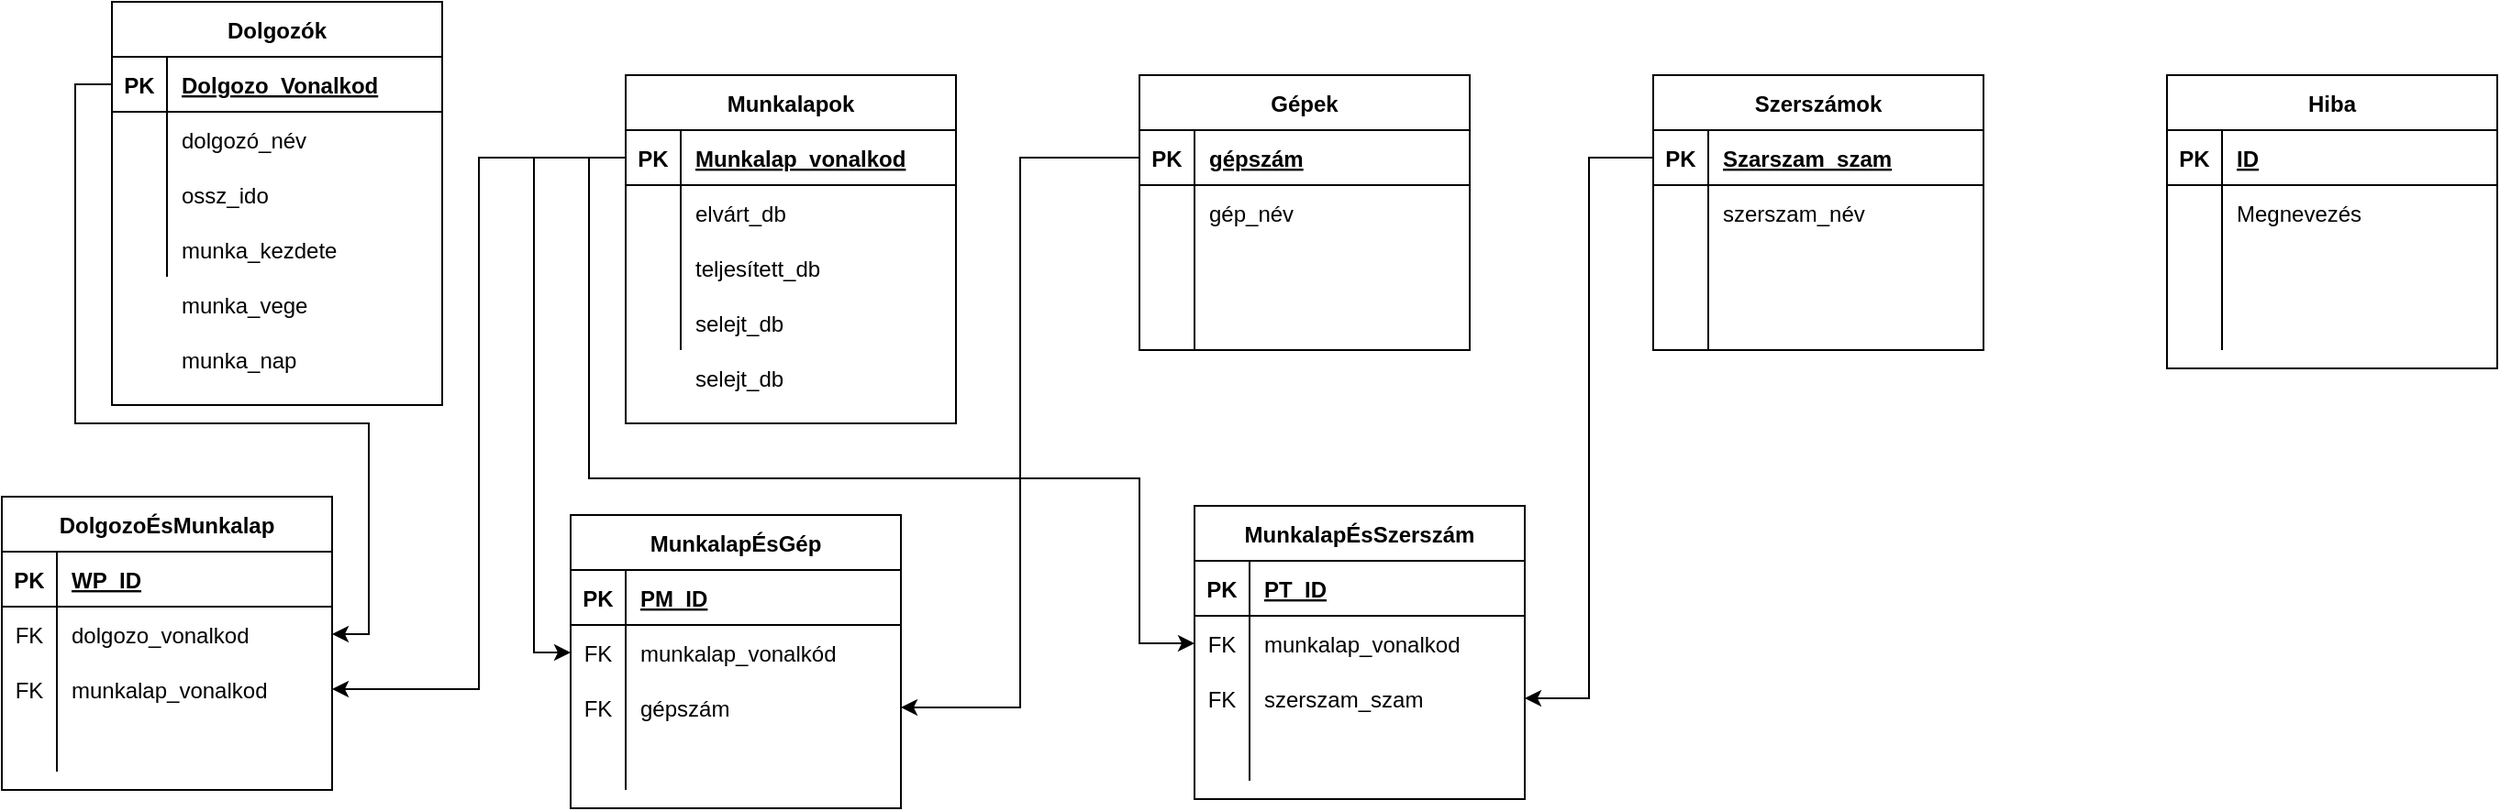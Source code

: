 <mxfile version="14.8.0" type="github">
  <diagram id="R2lEEEUBdFMjLlhIrx00" name="Page-1">
    <mxGraphModel dx="1183" dy="690" grid="1" gridSize="10" guides="1" tooltips="1" connect="1" arrows="1" fold="1" page="1" pageScale="1" pageWidth="1654" pageHeight="1169" math="0" shadow="0" extFonts="Permanent Marker^https://fonts.googleapis.com/css?family=Permanent+Marker">
      <root>
        <mxCell id="0" />
        <mxCell id="1" parent="0" />
        <mxCell id="kCzwuYUngdRFMsLV1kaC-1" value="Dolgozók" style="shape=table;startSize=30;container=1;collapsible=1;childLayout=tableLayout;fixedRows=1;rowLines=0;fontStyle=1;align=center;resizeLast=1;" vertex="1" parent="1">
          <mxGeometry x="80" y="20" width="180" height="220" as="geometry" />
        </mxCell>
        <mxCell id="kCzwuYUngdRFMsLV1kaC-2" value="" style="shape=partialRectangle;collapsible=0;dropTarget=0;pointerEvents=0;fillColor=none;top=0;left=0;bottom=1;right=0;points=[[0,0.5],[1,0.5]];portConstraint=eastwest;" vertex="1" parent="kCzwuYUngdRFMsLV1kaC-1">
          <mxGeometry y="30" width="180" height="30" as="geometry" />
        </mxCell>
        <mxCell id="kCzwuYUngdRFMsLV1kaC-3" value="PK" style="shape=partialRectangle;connectable=0;fillColor=none;top=0;left=0;bottom=0;right=0;fontStyle=1;overflow=hidden;" vertex="1" parent="kCzwuYUngdRFMsLV1kaC-2">
          <mxGeometry width="30" height="30" as="geometry" />
        </mxCell>
        <mxCell id="kCzwuYUngdRFMsLV1kaC-4" value="Dolgozo_Vonalkod" style="shape=partialRectangle;connectable=0;fillColor=none;top=0;left=0;bottom=0;right=0;align=left;spacingLeft=6;fontStyle=5;overflow=hidden;" vertex="1" parent="kCzwuYUngdRFMsLV1kaC-2">
          <mxGeometry x="30" width="150" height="30" as="geometry" />
        </mxCell>
        <mxCell id="kCzwuYUngdRFMsLV1kaC-5" value="" style="shape=partialRectangle;collapsible=0;dropTarget=0;pointerEvents=0;fillColor=none;top=0;left=0;bottom=0;right=0;points=[[0,0.5],[1,0.5]];portConstraint=eastwest;" vertex="1" parent="kCzwuYUngdRFMsLV1kaC-1">
          <mxGeometry y="60" width="180" height="30" as="geometry" />
        </mxCell>
        <mxCell id="kCzwuYUngdRFMsLV1kaC-6" value="" style="shape=partialRectangle;connectable=0;fillColor=none;top=0;left=0;bottom=0;right=0;editable=1;overflow=hidden;" vertex="1" parent="kCzwuYUngdRFMsLV1kaC-5">
          <mxGeometry width="30" height="30" as="geometry" />
        </mxCell>
        <mxCell id="kCzwuYUngdRFMsLV1kaC-7" value="dolgozó_név" style="shape=partialRectangle;connectable=0;fillColor=none;top=0;left=0;bottom=0;right=0;align=left;spacingLeft=6;overflow=hidden;" vertex="1" parent="kCzwuYUngdRFMsLV1kaC-5">
          <mxGeometry x="30" width="150" height="30" as="geometry" />
        </mxCell>
        <mxCell id="kCzwuYUngdRFMsLV1kaC-8" value="" style="shape=partialRectangle;collapsible=0;dropTarget=0;pointerEvents=0;fillColor=none;top=0;left=0;bottom=0;right=0;points=[[0,0.5],[1,0.5]];portConstraint=eastwest;" vertex="1" parent="kCzwuYUngdRFMsLV1kaC-1">
          <mxGeometry y="90" width="180" height="30" as="geometry" />
        </mxCell>
        <mxCell id="kCzwuYUngdRFMsLV1kaC-9" value="" style="shape=partialRectangle;connectable=0;fillColor=none;top=0;left=0;bottom=0;right=0;editable=1;overflow=hidden;" vertex="1" parent="kCzwuYUngdRFMsLV1kaC-8">
          <mxGeometry width="30" height="30" as="geometry" />
        </mxCell>
        <mxCell id="kCzwuYUngdRFMsLV1kaC-10" value="ossz_ido" style="shape=partialRectangle;connectable=0;fillColor=none;top=0;left=0;bottom=0;right=0;align=left;spacingLeft=6;overflow=hidden;" vertex="1" parent="kCzwuYUngdRFMsLV1kaC-8">
          <mxGeometry x="30" width="150" height="30" as="geometry" />
        </mxCell>
        <mxCell id="kCzwuYUngdRFMsLV1kaC-11" value="" style="shape=partialRectangle;collapsible=0;dropTarget=0;pointerEvents=0;fillColor=none;top=0;left=0;bottom=0;right=0;points=[[0,0.5],[1,0.5]];portConstraint=eastwest;" vertex="1" parent="kCzwuYUngdRFMsLV1kaC-1">
          <mxGeometry y="120" width="180" height="30" as="geometry" />
        </mxCell>
        <mxCell id="kCzwuYUngdRFMsLV1kaC-12" value="" style="shape=partialRectangle;connectable=0;fillColor=none;top=0;left=0;bottom=0;right=0;editable=1;overflow=hidden;" vertex="1" parent="kCzwuYUngdRFMsLV1kaC-11">
          <mxGeometry width="30" height="30" as="geometry" />
        </mxCell>
        <mxCell id="kCzwuYUngdRFMsLV1kaC-13" value="munka_kezdete" style="shape=partialRectangle;connectable=0;fillColor=none;top=0;left=0;bottom=0;right=0;align=left;spacingLeft=6;overflow=hidden;" vertex="1" parent="kCzwuYUngdRFMsLV1kaC-11">
          <mxGeometry x="30" width="150" height="30" as="geometry" />
        </mxCell>
        <mxCell id="kCzwuYUngdRFMsLV1kaC-14" value="Munkalapok" style="shape=table;startSize=30;container=1;collapsible=1;childLayout=tableLayout;fixedRows=1;rowLines=0;fontStyle=1;align=center;resizeLast=1;" vertex="1" parent="1">
          <mxGeometry x="360" y="60" width="180" height="190" as="geometry" />
        </mxCell>
        <mxCell id="kCzwuYUngdRFMsLV1kaC-15" value="" style="shape=partialRectangle;collapsible=0;dropTarget=0;pointerEvents=0;fillColor=none;top=0;left=0;bottom=1;right=0;points=[[0,0.5],[1,0.5]];portConstraint=eastwest;" vertex="1" parent="kCzwuYUngdRFMsLV1kaC-14">
          <mxGeometry y="30" width="180" height="30" as="geometry" />
        </mxCell>
        <mxCell id="kCzwuYUngdRFMsLV1kaC-16" value="PK" style="shape=partialRectangle;connectable=0;fillColor=none;top=0;left=0;bottom=0;right=0;fontStyle=1;overflow=hidden;" vertex="1" parent="kCzwuYUngdRFMsLV1kaC-15">
          <mxGeometry width="30" height="30" as="geometry" />
        </mxCell>
        <mxCell id="kCzwuYUngdRFMsLV1kaC-17" value="Munkalap_vonalkod" style="shape=partialRectangle;connectable=0;fillColor=none;top=0;left=0;bottom=0;right=0;align=left;spacingLeft=6;fontStyle=5;overflow=hidden;" vertex="1" parent="kCzwuYUngdRFMsLV1kaC-15">
          <mxGeometry x="30" width="150" height="30" as="geometry" />
        </mxCell>
        <mxCell id="kCzwuYUngdRFMsLV1kaC-18" value="" style="shape=partialRectangle;collapsible=0;dropTarget=0;pointerEvents=0;fillColor=none;top=0;left=0;bottom=0;right=0;points=[[0,0.5],[1,0.5]];portConstraint=eastwest;" vertex="1" parent="kCzwuYUngdRFMsLV1kaC-14">
          <mxGeometry y="60" width="180" height="30" as="geometry" />
        </mxCell>
        <mxCell id="kCzwuYUngdRFMsLV1kaC-19" value="" style="shape=partialRectangle;connectable=0;fillColor=none;top=0;left=0;bottom=0;right=0;editable=1;overflow=hidden;" vertex="1" parent="kCzwuYUngdRFMsLV1kaC-18">
          <mxGeometry width="30" height="30" as="geometry" />
        </mxCell>
        <mxCell id="kCzwuYUngdRFMsLV1kaC-20" value="elvárt_db" style="shape=partialRectangle;connectable=0;fillColor=none;top=0;left=0;bottom=0;right=0;align=left;spacingLeft=6;overflow=hidden;" vertex="1" parent="kCzwuYUngdRFMsLV1kaC-18">
          <mxGeometry x="30" width="150" height="30" as="geometry" />
        </mxCell>
        <mxCell id="kCzwuYUngdRFMsLV1kaC-21" value="" style="shape=partialRectangle;collapsible=0;dropTarget=0;pointerEvents=0;fillColor=none;top=0;left=0;bottom=0;right=0;points=[[0,0.5],[1,0.5]];portConstraint=eastwest;" vertex="1" parent="kCzwuYUngdRFMsLV1kaC-14">
          <mxGeometry y="90" width="180" height="30" as="geometry" />
        </mxCell>
        <mxCell id="kCzwuYUngdRFMsLV1kaC-22" value="" style="shape=partialRectangle;connectable=0;fillColor=none;top=0;left=0;bottom=0;right=0;editable=1;overflow=hidden;" vertex="1" parent="kCzwuYUngdRFMsLV1kaC-21">
          <mxGeometry width="30" height="30" as="geometry" />
        </mxCell>
        <mxCell id="kCzwuYUngdRFMsLV1kaC-23" value="teljesített_db" style="shape=partialRectangle;connectable=0;fillColor=none;top=0;left=0;bottom=0;right=0;align=left;spacingLeft=6;overflow=hidden;" vertex="1" parent="kCzwuYUngdRFMsLV1kaC-21">
          <mxGeometry x="30" width="150" height="30" as="geometry" />
        </mxCell>
        <mxCell id="kCzwuYUngdRFMsLV1kaC-24" value="" style="shape=partialRectangle;collapsible=0;dropTarget=0;pointerEvents=0;fillColor=none;top=0;left=0;bottom=0;right=0;points=[[0,0.5],[1,0.5]];portConstraint=eastwest;" vertex="1" parent="kCzwuYUngdRFMsLV1kaC-14">
          <mxGeometry y="120" width="180" height="30" as="geometry" />
        </mxCell>
        <mxCell id="kCzwuYUngdRFMsLV1kaC-25" value="" style="shape=partialRectangle;connectable=0;fillColor=none;top=0;left=0;bottom=0;right=0;editable=1;overflow=hidden;" vertex="1" parent="kCzwuYUngdRFMsLV1kaC-24">
          <mxGeometry width="30" height="30" as="geometry" />
        </mxCell>
        <mxCell id="kCzwuYUngdRFMsLV1kaC-26" value="selejt_db" style="shape=partialRectangle;connectable=0;fillColor=none;top=0;left=0;bottom=0;right=0;align=left;spacingLeft=6;overflow=hidden;" vertex="1" parent="kCzwuYUngdRFMsLV1kaC-24">
          <mxGeometry x="30" width="150" height="30" as="geometry" />
        </mxCell>
        <mxCell id="kCzwuYUngdRFMsLV1kaC-27" value="Szerszámok" style="shape=table;startSize=30;container=1;collapsible=1;childLayout=tableLayout;fixedRows=1;rowLines=0;fontStyle=1;align=center;resizeLast=1;" vertex="1" parent="1">
          <mxGeometry x="920" y="60" width="180" height="150" as="geometry" />
        </mxCell>
        <mxCell id="kCzwuYUngdRFMsLV1kaC-28" value="" style="shape=partialRectangle;collapsible=0;dropTarget=0;pointerEvents=0;fillColor=none;top=0;left=0;bottom=1;right=0;points=[[0,0.5],[1,0.5]];portConstraint=eastwest;" vertex="1" parent="kCzwuYUngdRFMsLV1kaC-27">
          <mxGeometry y="30" width="180" height="30" as="geometry" />
        </mxCell>
        <mxCell id="kCzwuYUngdRFMsLV1kaC-29" value="PK" style="shape=partialRectangle;connectable=0;fillColor=none;top=0;left=0;bottom=0;right=0;fontStyle=1;overflow=hidden;" vertex="1" parent="kCzwuYUngdRFMsLV1kaC-28">
          <mxGeometry width="30" height="30" as="geometry" />
        </mxCell>
        <mxCell id="kCzwuYUngdRFMsLV1kaC-30" value="Szarszam_szam" style="shape=partialRectangle;connectable=0;fillColor=none;top=0;left=0;bottom=0;right=0;align=left;spacingLeft=6;fontStyle=5;overflow=hidden;" vertex="1" parent="kCzwuYUngdRFMsLV1kaC-28">
          <mxGeometry x="30" width="150" height="30" as="geometry" />
        </mxCell>
        <mxCell id="kCzwuYUngdRFMsLV1kaC-31" value="" style="shape=partialRectangle;collapsible=0;dropTarget=0;pointerEvents=0;fillColor=none;top=0;left=0;bottom=0;right=0;points=[[0,0.5],[1,0.5]];portConstraint=eastwest;" vertex="1" parent="kCzwuYUngdRFMsLV1kaC-27">
          <mxGeometry y="60" width="180" height="30" as="geometry" />
        </mxCell>
        <mxCell id="kCzwuYUngdRFMsLV1kaC-32" value="" style="shape=partialRectangle;connectable=0;fillColor=none;top=0;left=0;bottom=0;right=0;editable=1;overflow=hidden;" vertex="1" parent="kCzwuYUngdRFMsLV1kaC-31">
          <mxGeometry width="30" height="30" as="geometry" />
        </mxCell>
        <mxCell id="kCzwuYUngdRFMsLV1kaC-33" value="szerszam_név" style="shape=partialRectangle;connectable=0;fillColor=none;top=0;left=0;bottom=0;right=0;align=left;spacingLeft=6;overflow=hidden;" vertex="1" parent="kCzwuYUngdRFMsLV1kaC-31">
          <mxGeometry x="30" width="150" height="30" as="geometry" />
        </mxCell>
        <mxCell id="kCzwuYUngdRFMsLV1kaC-34" value="" style="shape=partialRectangle;collapsible=0;dropTarget=0;pointerEvents=0;fillColor=none;top=0;left=0;bottom=0;right=0;points=[[0,0.5],[1,0.5]];portConstraint=eastwest;" vertex="1" parent="kCzwuYUngdRFMsLV1kaC-27">
          <mxGeometry y="90" width="180" height="30" as="geometry" />
        </mxCell>
        <mxCell id="kCzwuYUngdRFMsLV1kaC-35" value="" style="shape=partialRectangle;connectable=0;fillColor=none;top=0;left=0;bottom=0;right=0;editable=1;overflow=hidden;" vertex="1" parent="kCzwuYUngdRFMsLV1kaC-34">
          <mxGeometry width="30" height="30" as="geometry" />
        </mxCell>
        <mxCell id="kCzwuYUngdRFMsLV1kaC-36" value="" style="shape=partialRectangle;connectable=0;fillColor=none;top=0;left=0;bottom=0;right=0;align=left;spacingLeft=6;overflow=hidden;" vertex="1" parent="kCzwuYUngdRFMsLV1kaC-34">
          <mxGeometry x="30" width="150" height="30" as="geometry" />
        </mxCell>
        <mxCell id="kCzwuYUngdRFMsLV1kaC-37" value="" style="shape=partialRectangle;collapsible=0;dropTarget=0;pointerEvents=0;fillColor=none;top=0;left=0;bottom=0;right=0;points=[[0,0.5],[1,0.5]];portConstraint=eastwest;" vertex="1" parent="kCzwuYUngdRFMsLV1kaC-27">
          <mxGeometry y="120" width="180" height="30" as="geometry" />
        </mxCell>
        <mxCell id="kCzwuYUngdRFMsLV1kaC-38" value="" style="shape=partialRectangle;connectable=0;fillColor=none;top=0;left=0;bottom=0;right=0;editable=1;overflow=hidden;" vertex="1" parent="kCzwuYUngdRFMsLV1kaC-37">
          <mxGeometry width="30" height="30" as="geometry" />
        </mxCell>
        <mxCell id="kCzwuYUngdRFMsLV1kaC-39" value="" style="shape=partialRectangle;connectable=0;fillColor=none;top=0;left=0;bottom=0;right=0;align=left;spacingLeft=6;overflow=hidden;" vertex="1" parent="kCzwuYUngdRFMsLV1kaC-37">
          <mxGeometry x="30" width="150" height="30" as="geometry" />
        </mxCell>
        <mxCell id="kCzwuYUngdRFMsLV1kaC-40" value="selejt_db" style="shape=partialRectangle;connectable=0;fillColor=none;top=0;left=0;bottom=0;right=0;align=left;spacingLeft=6;overflow=hidden;" vertex="1" parent="1">
          <mxGeometry x="390" y="210" width="150" height="30" as="geometry" />
        </mxCell>
        <mxCell id="kCzwuYUngdRFMsLV1kaC-41" value="" style="shape=partialRectangle;connectable=0;fillColor=none;top=0;left=0;bottom=0;right=0;editable=1;overflow=hidden;" vertex="1" parent="1">
          <mxGeometry x="360" y="210" width="30" height="30" as="geometry" />
        </mxCell>
        <mxCell id="kCzwuYUngdRFMsLV1kaC-42" value="Gépek" style="shape=table;startSize=30;container=1;collapsible=1;childLayout=tableLayout;fixedRows=1;rowLines=0;fontStyle=1;align=center;resizeLast=1;" vertex="1" parent="1">
          <mxGeometry x="640" y="60" width="180" height="150" as="geometry" />
        </mxCell>
        <mxCell id="kCzwuYUngdRFMsLV1kaC-43" value="" style="shape=partialRectangle;collapsible=0;dropTarget=0;pointerEvents=0;fillColor=none;top=0;left=0;bottom=1;right=0;points=[[0,0.5],[1,0.5]];portConstraint=eastwest;" vertex="1" parent="kCzwuYUngdRFMsLV1kaC-42">
          <mxGeometry y="30" width="180" height="30" as="geometry" />
        </mxCell>
        <mxCell id="kCzwuYUngdRFMsLV1kaC-44" value="PK" style="shape=partialRectangle;connectable=0;fillColor=none;top=0;left=0;bottom=0;right=0;fontStyle=1;overflow=hidden;" vertex="1" parent="kCzwuYUngdRFMsLV1kaC-43">
          <mxGeometry width="30" height="30" as="geometry" />
        </mxCell>
        <mxCell id="kCzwuYUngdRFMsLV1kaC-45" value="gépszám" style="shape=partialRectangle;connectable=0;fillColor=none;top=0;left=0;bottom=0;right=0;align=left;spacingLeft=6;fontStyle=5;overflow=hidden;" vertex="1" parent="kCzwuYUngdRFMsLV1kaC-43">
          <mxGeometry x="30" width="150" height="30" as="geometry" />
        </mxCell>
        <mxCell id="kCzwuYUngdRFMsLV1kaC-46" value="" style="shape=partialRectangle;collapsible=0;dropTarget=0;pointerEvents=0;fillColor=none;top=0;left=0;bottom=0;right=0;points=[[0,0.5],[1,0.5]];portConstraint=eastwest;" vertex="1" parent="kCzwuYUngdRFMsLV1kaC-42">
          <mxGeometry y="60" width="180" height="30" as="geometry" />
        </mxCell>
        <mxCell id="kCzwuYUngdRFMsLV1kaC-47" value="" style="shape=partialRectangle;connectable=0;fillColor=none;top=0;left=0;bottom=0;right=0;editable=1;overflow=hidden;" vertex="1" parent="kCzwuYUngdRFMsLV1kaC-46">
          <mxGeometry width="30" height="30" as="geometry" />
        </mxCell>
        <mxCell id="kCzwuYUngdRFMsLV1kaC-48" value="gép_név" style="shape=partialRectangle;connectable=0;fillColor=none;top=0;left=0;bottom=0;right=0;align=left;spacingLeft=6;overflow=hidden;" vertex="1" parent="kCzwuYUngdRFMsLV1kaC-46">
          <mxGeometry x="30" width="150" height="30" as="geometry" />
        </mxCell>
        <mxCell id="kCzwuYUngdRFMsLV1kaC-49" value="" style="shape=partialRectangle;collapsible=0;dropTarget=0;pointerEvents=0;fillColor=none;top=0;left=0;bottom=0;right=0;points=[[0,0.5],[1,0.5]];portConstraint=eastwest;" vertex="1" parent="kCzwuYUngdRFMsLV1kaC-42">
          <mxGeometry y="90" width="180" height="30" as="geometry" />
        </mxCell>
        <mxCell id="kCzwuYUngdRFMsLV1kaC-50" value="" style="shape=partialRectangle;connectable=0;fillColor=none;top=0;left=0;bottom=0;right=0;editable=1;overflow=hidden;" vertex="1" parent="kCzwuYUngdRFMsLV1kaC-49">
          <mxGeometry width="30" height="30" as="geometry" />
        </mxCell>
        <mxCell id="kCzwuYUngdRFMsLV1kaC-51" value="" style="shape=partialRectangle;connectable=0;fillColor=none;top=0;left=0;bottom=0;right=0;align=left;spacingLeft=6;overflow=hidden;" vertex="1" parent="kCzwuYUngdRFMsLV1kaC-49">
          <mxGeometry x="30" width="150" height="30" as="geometry" />
        </mxCell>
        <mxCell id="kCzwuYUngdRFMsLV1kaC-52" value="" style="shape=partialRectangle;collapsible=0;dropTarget=0;pointerEvents=0;fillColor=none;top=0;left=0;bottom=0;right=0;points=[[0,0.5],[1,0.5]];portConstraint=eastwest;" vertex="1" parent="kCzwuYUngdRFMsLV1kaC-42">
          <mxGeometry y="120" width="180" height="30" as="geometry" />
        </mxCell>
        <mxCell id="kCzwuYUngdRFMsLV1kaC-53" value="" style="shape=partialRectangle;connectable=0;fillColor=none;top=0;left=0;bottom=0;right=0;editable=1;overflow=hidden;" vertex="1" parent="kCzwuYUngdRFMsLV1kaC-52">
          <mxGeometry width="30" height="30" as="geometry" />
        </mxCell>
        <mxCell id="kCzwuYUngdRFMsLV1kaC-54" value="" style="shape=partialRectangle;connectable=0;fillColor=none;top=0;left=0;bottom=0;right=0;align=left;spacingLeft=6;overflow=hidden;" vertex="1" parent="kCzwuYUngdRFMsLV1kaC-52">
          <mxGeometry x="30" width="150" height="30" as="geometry" />
        </mxCell>
        <mxCell id="kCzwuYUngdRFMsLV1kaC-55" value="Hiba" style="shape=table;startSize=30;container=1;collapsible=1;childLayout=tableLayout;fixedRows=1;rowLines=0;fontStyle=1;align=center;resizeLast=1;" vertex="1" parent="1">
          <mxGeometry x="1200" y="60" width="180" height="160" as="geometry" />
        </mxCell>
        <mxCell id="kCzwuYUngdRFMsLV1kaC-56" value="" style="shape=partialRectangle;collapsible=0;dropTarget=0;pointerEvents=0;fillColor=none;top=0;left=0;bottom=1;right=0;points=[[0,0.5],[1,0.5]];portConstraint=eastwest;" vertex="1" parent="kCzwuYUngdRFMsLV1kaC-55">
          <mxGeometry y="30" width="180" height="30" as="geometry" />
        </mxCell>
        <mxCell id="kCzwuYUngdRFMsLV1kaC-57" value="PK" style="shape=partialRectangle;connectable=0;fillColor=none;top=0;left=0;bottom=0;right=0;fontStyle=1;overflow=hidden;" vertex="1" parent="kCzwuYUngdRFMsLV1kaC-56">
          <mxGeometry width="30" height="30" as="geometry" />
        </mxCell>
        <mxCell id="kCzwuYUngdRFMsLV1kaC-58" value="ID" style="shape=partialRectangle;connectable=0;fillColor=none;top=0;left=0;bottom=0;right=0;align=left;spacingLeft=6;fontStyle=5;overflow=hidden;" vertex="1" parent="kCzwuYUngdRFMsLV1kaC-56">
          <mxGeometry x="30" width="150" height="30" as="geometry" />
        </mxCell>
        <mxCell id="kCzwuYUngdRFMsLV1kaC-59" value="" style="shape=partialRectangle;collapsible=0;dropTarget=0;pointerEvents=0;fillColor=none;top=0;left=0;bottom=0;right=0;points=[[0,0.5],[1,0.5]];portConstraint=eastwest;" vertex="1" parent="kCzwuYUngdRFMsLV1kaC-55">
          <mxGeometry y="60" width="180" height="30" as="geometry" />
        </mxCell>
        <mxCell id="kCzwuYUngdRFMsLV1kaC-60" value="" style="shape=partialRectangle;connectable=0;fillColor=none;top=0;left=0;bottom=0;right=0;editable=1;overflow=hidden;" vertex="1" parent="kCzwuYUngdRFMsLV1kaC-59">
          <mxGeometry width="30" height="30" as="geometry" />
        </mxCell>
        <mxCell id="kCzwuYUngdRFMsLV1kaC-61" value="Megnevezés" style="shape=partialRectangle;connectable=0;fillColor=none;top=0;left=0;bottom=0;right=0;align=left;spacingLeft=6;overflow=hidden;" vertex="1" parent="kCzwuYUngdRFMsLV1kaC-59">
          <mxGeometry x="30" width="150" height="30" as="geometry" />
        </mxCell>
        <mxCell id="kCzwuYUngdRFMsLV1kaC-62" value="" style="shape=partialRectangle;collapsible=0;dropTarget=0;pointerEvents=0;fillColor=none;top=0;left=0;bottom=0;right=0;points=[[0,0.5],[1,0.5]];portConstraint=eastwest;" vertex="1" parent="kCzwuYUngdRFMsLV1kaC-55">
          <mxGeometry y="90" width="180" height="30" as="geometry" />
        </mxCell>
        <mxCell id="kCzwuYUngdRFMsLV1kaC-63" value="" style="shape=partialRectangle;connectable=0;fillColor=none;top=0;left=0;bottom=0;right=0;editable=1;overflow=hidden;" vertex="1" parent="kCzwuYUngdRFMsLV1kaC-62">
          <mxGeometry width="30" height="30" as="geometry" />
        </mxCell>
        <mxCell id="kCzwuYUngdRFMsLV1kaC-64" value="" style="shape=partialRectangle;connectable=0;fillColor=none;top=0;left=0;bottom=0;right=0;align=left;spacingLeft=6;overflow=hidden;" vertex="1" parent="kCzwuYUngdRFMsLV1kaC-62">
          <mxGeometry x="30" width="150" height="30" as="geometry" />
        </mxCell>
        <mxCell id="kCzwuYUngdRFMsLV1kaC-65" value="" style="shape=partialRectangle;collapsible=0;dropTarget=0;pointerEvents=0;fillColor=none;top=0;left=0;bottom=0;right=0;points=[[0,0.5],[1,0.5]];portConstraint=eastwest;" vertex="1" parent="kCzwuYUngdRFMsLV1kaC-55">
          <mxGeometry y="120" width="180" height="30" as="geometry" />
        </mxCell>
        <mxCell id="kCzwuYUngdRFMsLV1kaC-66" value="" style="shape=partialRectangle;connectable=0;fillColor=none;top=0;left=0;bottom=0;right=0;editable=1;overflow=hidden;" vertex="1" parent="kCzwuYUngdRFMsLV1kaC-65">
          <mxGeometry width="30" height="30" as="geometry" />
        </mxCell>
        <mxCell id="kCzwuYUngdRFMsLV1kaC-67" value="" style="shape=partialRectangle;connectable=0;fillColor=none;top=0;left=0;bottom=0;right=0;align=left;spacingLeft=6;overflow=hidden;" vertex="1" parent="kCzwuYUngdRFMsLV1kaC-65">
          <mxGeometry x="30" width="150" height="30" as="geometry" />
        </mxCell>
        <mxCell id="kCzwuYUngdRFMsLV1kaC-68" value="DolgozoÉsMunkalap" style="shape=table;startSize=30;container=1;collapsible=1;childLayout=tableLayout;fixedRows=1;rowLines=0;fontStyle=1;align=center;resizeLast=1;" vertex="1" parent="1">
          <mxGeometry x="20" y="290" width="180" height="160" as="geometry" />
        </mxCell>
        <mxCell id="kCzwuYUngdRFMsLV1kaC-69" value="" style="shape=partialRectangle;collapsible=0;dropTarget=0;pointerEvents=0;fillColor=none;top=0;left=0;bottom=1;right=0;points=[[0,0.5],[1,0.5]];portConstraint=eastwest;" vertex="1" parent="kCzwuYUngdRFMsLV1kaC-68">
          <mxGeometry y="30" width="180" height="30" as="geometry" />
        </mxCell>
        <mxCell id="kCzwuYUngdRFMsLV1kaC-70" value="PK" style="shape=partialRectangle;connectable=0;fillColor=none;top=0;left=0;bottom=0;right=0;fontStyle=1;overflow=hidden;" vertex="1" parent="kCzwuYUngdRFMsLV1kaC-69">
          <mxGeometry width="30" height="30" as="geometry" />
        </mxCell>
        <mxCell id="kCzwuYUngdRFMsLV1kaC-71" value="WP_ID" style="shape=partialRectangle;connectable=0;fillColor=none;top=0;left=0;bottom=0;right=0;align=left;spacingLeft=6;fontStyle=5;overflow=hidden;" vertex="1" parent="kCzwuYUngdRFMsLV1kaC-69">
          <mxGeometry x="30" width="150" height="30" as="geometry" />
        </mxCell>
        <mxCell id="kCzwuYUngdRFMsLV1kaC-72" value="" style="shape=partialRectangle;collapsible=0;dropTarget=0;pointerEvents=0;fillColor=none;top=0;left=0;bottom=0;right=0;points=[[0,0.5],[1,0.5]];portConstraint=eastwest;" vertex="1" parent="kCzwuYUngdRFMsLV1kaC-68">
          <mxGeometry y="60" width="180" height="30" as="geometry" />
        </mxCell>
        <mxCell id="kCzwuYUngdRFMsLV1kaC-73" value="FK" style="shape=partialRectangle;connectable=0;fillColor=none;top=0;left=0;bottom=0;right=0;editable=1;overflow=hidden;" vertex="1" parent="kCzwuYUngdRFMsLV1kaC-72">
          <mxGeometry width="30" height="30" as="geometry" />
        </mxCell>
        <mxCell id="kCzwuYUngdRFMsLV1kaC-74" value="dolgozo_vonalkod" style="shape=partialRectangle;connectable=0;fillColor=none;top=0;left=0;bottom=0;right=0;align=left;spacingLeft=6;overflow=hidden;" vertex="1" parent="kCzwuYUngdRFMsLV1kaC-72">
          <mxGeometry x="30" width="150" height="30" as="geometry" />
        </mxCell>
        <mxCell id="kCzwuYUngdRFMsLV1kaC-75" value="" style="shape=partialRectangle;collapsible=0;dropTarget=0;pointerEvents=0;fillColor=none;top=0;left=0;bottom=0;right=0;points=[[0,0.5],[1,0.5]];portConstraint=eastwest;" vertex="1" parent="kCzwuYUngdRFMsLV1kaC-68">
          <mxGeometry y="90" width="180" height="30" as="geometry" />
        </mxCell>
        <mxCell id="kCzwuYUngdRFMsLV1kaC-76" value="FK" style="shape=partialRectangle;connectable=0;fillColor=none;top=0;left=0;bottom=0;right=0;editable=1;overflow=hidden;" vertex="1" parent="kCzwuYUngdRFMsLV1kaC-75">
          <mxGeometry width="30" height="30" as="geometry" />
        </mxCell>
        <mxCell id="kCzwuYUngdRFMsLV1kaC-77" value="munkalap_vonalkod" style="shape=partialRectangle;connectable=0;fillColor=none;top=0;left=0;bottom=0;right=0;align=left;spacingLeft=6;overflow=hidden;" vertex="1" parent="kCzwuYUngdRFMsLV1kaC-75">
          <mxGeometry x="30" width="150" height="30" as="geometry" />
        </mxCell>
        <mxCell id="kCzwuYUngdRFMsLV1kaC-78" value="" style="shape=partialRectangle;collapsible=0;dropTarget=0;pointerEvents=0;fillColor=none;top=0;left=0;bottom=0;right=0;points=[[0,0.5],[1,0.5]];portConstraint=eastwest;" vertex="1" parent="kCzwuYUngdRFMsLV1kaC-68">
          <mxGeometry y="120" width="180" height="30" as="geometry" />
        </mxCell>
        <mxCell id="kCzwuYUngdRFMsLV1kaC-79" value="" style="shape=partialRectangle;connectable=0;fillColor=none;top=0;left=0;bottom=0;right=0;editable=1;overflow=hidden;" vertex="1" parent="kCzwuYUngdRFMsLV1kaC-78">
          <mxGeometry width="30" height="30" as="geometry" />
        </mxCell>
        <mxCell id="kCzwuYUngdRFMsLV1kaC-80" value="" style="shape=partialRectangle;connectable=0;fillColor=none;top=0;left=0;bottom=0;right=0;align=left;spacingLeft=6;overflow=hidden;" vertex="1" parent="kCzwuYUngdRFMsLV1kaC-78">
          <mxGeometry x="30" width="150" height="30" as="geometry" />
        </mxCell>
        <mxCell id="kCzwuYUngdRFMsLV1kaC-81" style="edgeStyle=orthogonalEdgeStyle;rounded=0;orthogonalLoop=1;jettySize=auto;html=1;exitX=0;exitY=0.5;exitDx=0;exitDy=0;" edge="1" parent="1" source="kCzwuYUngdRFMsLV1kaC-2" target="kCzwuYUngdRFMsLV1kaC-72">
          <mxGeometry relative="1" as="geometry">
            <Array as="points">
              <mxPoint x="60" y="65" />
              <mxPoint x="60" y="250" />
              <mxPoint x="220" y="250" />
              <mxPoint x="220" y="365" />
            </Array>
          </mxGeometry>
        </mxCell>
        <mxCell id="kCzwuYUngdRFMsLV1kaC-82" style="edgeStyle=orthogonalEdgeStyle;rounded=0;orthogonalLoop=1;jettySize=auto;html=1;exitX=0;exitY=0.5;exitDx=0;exitDy=0;" edge="1" parent="1" source="kCzwuYUngdRFMsLV1kaC-15" target="kCzwuYUngdRFMsLV1kaC-75">
          <mxGeometry relative="1" as="geometry" />
        </mxCell>
        <mxCell id="kCzwuYUngdRFMsLV1kaC-83" value="MunkalapÉsGép" style="shape=table;startSize=30;container=1;collapsible=1;childLayout=tableLayout;fixedRows=1;rowLines=0;fontStyle=1;align=center;resizeLast=1;" vertex="1" parent="1">
          <mxGeometry x="330" y="300" width="180" height="160" as="geometry" />
        </mxCell>
        <mxCell id="kCzwuYUngdRFMsLV1kaC-84" value="" style="shape=partialRectangle;collapsible=0;dropTarget=0;pointerEvents=0;fillColor=none;top=0;left=0;bottom=1;right=0;points=[[0,0.5],[1,0.5]];portConstraint=eastwest;" vertex="1" parent="kCzwuYUngdRFMsLV1kaC-83">
          <mxGeometry y="30" width="180" height="30" as="geometry" />
        </mxCell>
        <mxCell id="kCzwuYUngdRFMsLV1kaC-85" value="PK" style="shape=partialRectangle;connectable=0;fillColor=none;top=0;left=0;bottom=0;right=0;fontStyle=1;overflow=hidden;" vertex="1" parent="kCzwuYUngdRFMsLV1kaC-84">
          <mxGeometry width="30" height="30" as="geometry" />
        </mxCell>
        <mxCell id="kCzwuYUngdRFMsLV1kaC-86" value="PM_ID" style="shape=partialRectangle;connectable=0;fillColor=none;top=0;left=0;bottom=0;right=0;align=left;spacingLeft=6;fontStyle=5;overflow=hidden;" vertex="1" parent="kCzwuYUngdRFMsLV1kaC-84">
          <mxGeometry x="30" width="150" height="30" as="geometry" />
        </mxCell>
        <mxCell id="kCzwuYUngdRFMsLV1kaC-87" value="" style="shape=partialRectangle;collapsible=0;dropTarget=0;pointerEvents=0;fillColor=none;top=0;left=0;bottom=0;right=0;points=[[0,0.5],[1,0.5]];portConstraint=eastwest;" vertex="1" parent="kCzwuYUngdRFMsLV1kaC-83">
          <mxGeometry y="60" width="180" height="30" as="geometry" />
        </mxCell>
        <mxCell id="kCzwuYUngdRFMsLV1kaC-88" value="FK" style="shape=partialRectangle;connectable=0;fillColor=none;top=0;left=0;bottom=0;right=0;editable=1;overflow=hidden;" vertex="1" parent="kCzwuYUngdRFMsLV1kaC-87">
          <mxGeometry width="30" height="30" as="geometry" />
        </mxCell>
        <mxCell id="kCzwuYUngdRFMsLV1kaC-89" value="munkalap_vonalkód" style="shape=partialRectangle;connectable=0;fillColor=none;top=0;left=0;bottom=0;right=0;align=left;spacingLeft=6;overflow=hidden;" vertex="1" parent="kCzwuYUngdRFMsLV1kaC-87">
          <mxGeometry x="30" width="150" height="30" as="geometry" />
        </mxCell>
        <mxCell id="kCzwuYUngdRFMsLV1kaC-90" value="" style="shape=partialRectangle;collapsible=0;dropTarget=0;pointerEvents=0;fillColor=none;top=0;left=0;bottom=0;right=0;points=[[0,0.5],[1,0.5]];portConstraint=eastwest;" vertex="1" parent="kCzwuYUngdRFMsLV1kaC-83">
          <mxGeometry y="90" width="180" height="30" as="geometry" />
        </mxCell>
        <mxCell id="kCzwuYUngdRFMsLV1kaC-91" value="FK" style="shape=partialRectangle;connectable=0;fillColor=none;top=0;left=0;bottom=0;right=0;editable=1;overflow=hidden;" vertex="1" parent="kCzwuYUngdRFMsLV1kaC-90">
          <mxGeometry width="30" height="30" as="geometry" />
        </mxCell>
        <mxCell id="kCzwuYUngdRFMsLV1kaC-92" value="gépszám" style="shape=partialRectangle;connectable=0;fillColor=none;top=0;left=0;bottom=0;right=0;align=left;spacingLeft=6;overflow=hidden;" vertex="1" parent="kCzwuYUngdRFMsLV1kaC-90">
          <mxGeometry x="30" width="150" height="30" as="geometry" />
        </mxCell>
        <mxCell id="kCzwuYUngdRFMsLV1kaC-93" value="" style="shape=partialRectangle;collapsible=0;dropTarget=0;pointerEvents=0;fillColor=none;top=0;left=0;bottom=0;right=0;points=[[0,0.5],[1,0.5]];portConstraint=eastwest;" vertex="1" parent="kCzwuYUngdRFMsLV1kaC-83">
          <mxGeometry y="120" width="180" height="30" as="geometry" />
        </mxCell>
        <mxCell id="kCzwuYUngdRFMsLV1kaC-94" value="" style="shape=partialRectangle;connectable=0;fillColor=none;top=0;left=0;bottom=0;right=0;editable=1;overflow=hidden;" vertex="1" parent="kCzwuYUngdRFMsLV1kaC-93">
          <mxGeometry width="30" height="30" as="geometry" />
        </mxCell>
        <mxCell id="kCzwuYUngdRFMsLV1kaC-95" value="" style="shape=partialRectangle;connectable=0;fillColor=none;top=0;left=0;bottom=0;right=0;align=left;spacingLeft=6;overflow=hidden;" vertex="1" parent="kCzwuYUngdRFMsLV1kaC-93">
          <mxGeometry x="30" width="150" height="30" as="geometry" />
        </mxCell>
        <mxCell id="kCzwuYUngdRFMsLV1kaC-96" style="edgeStyle=orthogonalEdgeStyle;rounded=0;orthogonalLoop=1;jettySize=auto;html=1;exitX=0;exitY=0.5;exitDx=0;exitDy=0;entryX=0;entryY=0.5;entryDx=0;entryDy=0;" edge="1" parent="1" source="kCzwuYUngdRFMsLV1kaC-15" target="kCzwuYUngdRFMsLV1kaC-87">
          <mxGeometry relative="1" as="geometry" />
        </mxCell>
        <mxCell id="kCzwuYUngdRFMsLV1kaC-99" style="edgeStyle=orthogonalEdgeStyle;rounded=0;orthogonalLoop=1;jettySize=auto;html=1;exitX=0;exitY=0.5;exitDx=0;exitDy=0;entryX=1;entryY=0.5;entryDx=0;entryDy=0;" edge="1" parent="1" source="kCzwuYUngdRFMsLV1kaC-43" target="kCzwuYUngdRFMsLV1kaC-90">
          <mxGeometry relative="1" as="geometry" />
        </mxCell>
        <mxCell id="kCzwuYUngdRFMsLV1kaC-100" value="MunkalapÉsSzerszám" style="shape=table;startSize=30;container=1;collapsible=1;childLayout=tableLayout;fixedRows=1;rowLines=0;fontStyle=1;align=center;resizeLast=1;" vertex="1" parent="1">
          <mxGeometry x="670" y="295" width="180" height="160" as="geometry" />
        </mxCell>
        <mxCell id="kCzwuYUngdRFMsLV1kaC-101" value="" style="shape=partialRectangle;collapsible=0;dropTarget=0;pointerEvents=0;fillColor=none;top=0;left=0;bottom=1;right=0;points=[[0,0.5],[1,0.5]];portConstraint=eastwest;" vertex="1" parent="kCzwuYUngdRFMsLV1kaC-100">
          <mxGeometry y="30" width="180" height="30" as="geometry" />
        </mxCell>
        <mxCell id="kCzwuYUngdRFMsLV1kaC-102" value="PK" style="shape=partialRectangle;connectable=0;fillColor=none;top=0;left=0;bottom=0;right=0;fontStyle=1;overflow=hidden;" vertex="1" parent="kCzwuYUngdRFMsLV1kaC-101">
          <mxGeometry width="30" height="30" as="geometry" />
        </mxCell>
        <mxCell id="kCzwuYUngdRFMsLV1kaC-103" value="PT_ID" style="shape=partialRectangle;connectable=0;fillColor=none;top=0;left=0;bottom=0;right=0;align=left;spacingLeft=6;fontStyle=5;overflow=hidden;" vertex="1" parent="kCzwuYUngdRFMsLV1kaC-101">
          <mxGeometry x="30" width="150" height="30" as="geometry" />
        </mxCell>
        <mxCell id="kCzwuYUngdRFMsLV1kaC-104" value="" style="shape=partialRectangle;collapsible=0;dropTarget=0;pointerEvents=0;fillColor=none;top=0;left=0;bottom=0;right=0;points=[[0,0.5],[1,0.5]];portConstraint=eastwest;" vertex="1" parent="kCzwuYUngdRFMsLV1kaC-100">
          <mxGeometry y="60" width="180" height="30" as="geometry" />
        </mxCell>
        <mxCell id="kCzwuYUngdRFMsLV1kaC-105" value="FK" style="shape=partialRectangle;connectable=0;fillColor=none;top=0;left=0;bottom=0;right=0;editable=1;overflow=hidden;" vertex="1" parent="kCzwuYUngdRFMsLV1kaC-104">
          <mxGeometry width="30" height="30" as="geometry" />
        </mxCell>
        <mxCell id="kCzwuYUngdRFMsLV1kaC-106" value="munkalap_vonalkod" style="shape=partialRectangle;connectable=0;fillColor=none;top=0;left=0;bottom=0;right=0;align=left;spacingLeft=6;overflow=hidden;" vertex="1" parent="kCzwuYUngdRFMsLV1kaC-104">
          <mxGeometry x="30" width="150" height="30" as="geometry" />
        </mxCell>
        <mxCell id="kCzwuYUngdRFMsLV1kaC-107" value="" style="shape=partialRectangle;collapsible=0;dropTarget=0;pointerEvents=0;fillColor=none;top=0;left=0;bottom=0;right=0;points=[[0,0.5],[1,0.5]];portConstraint=eastwest;" vertex="1" parent="kCzwuYUngdRFMsLV1kaC-100">
          <mxGeometry y="90" width="180" height="30" as="geometry" />
        </mxCell>
        <mxCell id="kCzwuYUngdRFMsLV1kaC-108" value="FK" style="shape=partialRectangle;connectable=0;fillColor=none;top=0;left=0;bottom=0;right=0;editable=1;overflow=hidden;" vertex="1" parent="kCzwuYUngdRFMsLV1kaC-107">
          <mxGeometry width="30" height="30" as="geometry" />
        </mxCell>
        <mxCell id="kCzwuYUngdRFMsLV1kaC-109" value="szerszam_szam" style="shape=partialRectangle;connectable=0;fillColor=none;top=0;left=0;bottom=0;right=0;align=left;spacingLeft=6;overflow=hidden;" vertex="1" parent="kCzwuYUngdRFMsLV1kaC-107">
          <mxGeometry x="30" width="150" height="30" as="geometry" />
        </mxCell>
        <mxCell id="kCzwuYUngdRFMsLV1kaC-110" value="" style="shape=partialRectangle;collapsible=0;dropTarget=0;pointerEvents=0;fillColor=none;top=0;left=0;bottom=0;right=0;points=[[0,0.5],[1,0.5]];portConstraint=eastwest;" vertex="1" parent="kCzwuYUngdRFMsLV1kaC-100">
          <mxGeometry y="120" width="180" height="30" as="geometry" />
        </mxCell>
        <mxCell id="kCzwuYUngdRFMsLV1kaC-111" value="" style="shape=partialRectangle;connectable=0;fillColor=none;top=0;left=0;bottom=0;right=0;editable=1;overflow=hidden;" vertex="1" parent="kCzwuYUngdRFMsLV1kaC-110">
          <mxGeometry width="30" height="30" as="geometry" />
        </mxCell>
        <mxCell id="kCzwuYUngdRFMsLV1kaC-112" value="" style="shape=partialRectangle;connectable=0;fillColor=none;top=0;left=0;bottom=0;right=0;align=left;spacingLeft=6;overflow=hidden;" vertex="1" parent="kCzwuYUngdRFMsLV1kaC-110">
          <mxGeometry x="30" width="150" height="30" as="geometry" />
        </mxCell>
        <mxCell id="kCzwuYUngdRFMsLV1kaC-113" style="edgeStyle=orthogonalEdgeStyle;rounded=0;orthogonalLoop=1;jettySize=auto;html=1;exitX=0;exitY=0.5;exitDx=0;exitDy=0;entryX=1;entryY=0.5;entryDx=0;entryDy=0;" edge="1" parent="1" source="kCzwuYUngdRFMsLV1kaC-28" target="kCzwuYUngdRFMsLV1kaC-107">
          <mxGeometry relative="1" as="geometry" />
        </mxCell>
        <mxCell id="kCzwuYUngdRFMsLV1kaC-114" style="edgeStyle=orthogonalEdgeStyle;rounded=0;orthogonalLoop=1;jettySize=auto;html=1;exitX=0;exitY=0.5;exitDx=0;exitDy=0;entryX=0;entryY=0.5;entryDx=0;entryDy=0;" edge="1" parent="1" source="kCzwuYUngdRFMsLV1kaC-15" target="kCzwuYUngdRFMsLV1kaC-104">
          <mxGeometry relative="1" as="geometry">
            <Array as="points">
              <mxPoint x="340" y="105" />
              <mxPoint x="340" y="280" />
              <mxPoint x="640" y="280" />
              <mxPoint x="640" y="370" />
            </Array>
          </mxGeometry>
        </mxCell>
        <mxCell id="kCzwuYUngdRFMsLV1kaC-128" value="" style="shape=partialRectangle;collapsible=0;dropTarget=0;pointerEvents=0;fillColor=none;top=0;left=0;bottom=0;right=0;points=[[0,0.5],[1,0.5]];portConstraint=eastwest;" vertex="1" parent="1">
          <mxGeometry x="80" y="170" width="180" height="30" as="geometry" />
        </mxCell>
        <mxCell id="kCzwuYUngdRFMsLV1kaC-129" value="" style="shape=partialRectangle;connectable=0;fillColor=none;top=0;left=0;bottom=0;right=0;editable=1;overflow=hidden;" vertex="1" parent="kCzwuYUngdRFMsLV1kaC-128">
          <mxGeometry width="30" height="30" as="geometry" />
        </mxCell>
        <mxCell id="kCzwuYUngdRFMsLV1kaC-130" value="munka_vege" style="shape=partialRectangle;connectable=0;fillColor=none;top=0;left=0;bottom=0;right=0;align=left;spacingLeft=6;overflow=hidden;" vertex="1" parent="kCzwuYUngdRFMsLV1kaC-128">
          <mxGeometry x="30" width="150" height="30" as="geometry" />
        </mxCell>
        <mxCell id="kCzwuYUngdRFMsLV1kaC-131" value="" style="shape=partialRectangle;collapsible=0;dropTarget=0;pointerEvents=0;fillColor=none;top=0;left=0;bottom=0;right=0;points=[[0,0.5],[1,0.5]];portConstraint=eastwest;" vertex="1" parent="1">
          <mxGeometry x="80" y="200" width="180" height="30" as="geometry" />
        </mxCell>
        <mxCell id="kCzwuYUngdRFMsLV1kaC-132" value="" style="shape=partialRectangle;connectable=0;fillColor=none;top=0;left=0;bottom=0;right=0;editable=1;overflow=hidden;" vertex="1" parent="kCzwuYUngdRFMsLV1kaC-131">
          <mxGeometry width="30" height="30" as="geometry" />
        </mxCell>
        <mxCell id="kCzwuYUngdRFMsLV1kaC-133" value="munka_nap" style="shape=partialRectangle;connectable=0;fillColor=none;top=0;left=0;bottom=0;right=0;align=left;spacingLeft=6;overflow=hidden;" vertex="1" parent="kCzwuYUngdRFMsLV1kaC-131">
          <mxGeometry x="30" width="150" height="30" as="geometry" />
        </mxCell>
      </root>
    </mxGraphModel>
  </diagram>
</mxfile>
